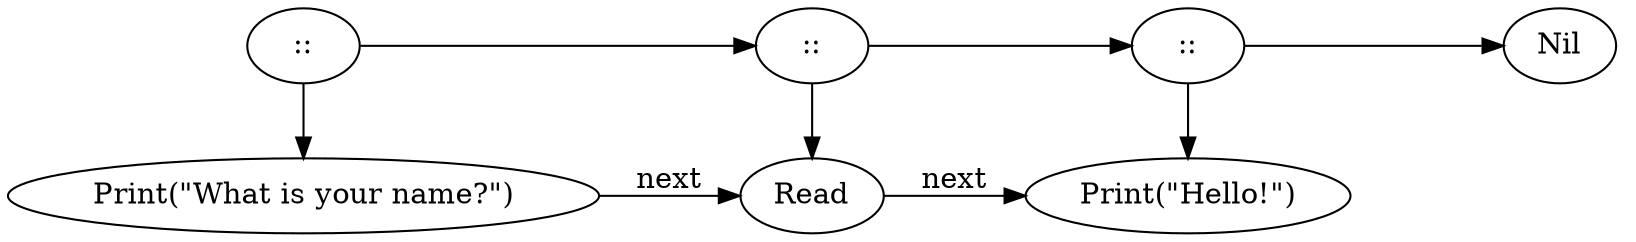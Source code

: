 digraph {
    rankdir=LR

    cons1[label="::" class="disabled"]
    cons2[label="::" class="disabled"]
    cons3[label="::" class="disabled"]
    nil[label="Nil"]

    cons1 -> cons2[class="disabled"]
    cons2 -> cons3[class="start,disabled"]
    cons3 -> nil[class="disabled"]
    stop[label="Stop" style="invis"]

    print1[label="Print(\"What is your name?\")" class="start,disabled"]
    read[label="Read" class="disabled"]
    print2[label="Print(\"Hello!\")" class="disabled"]

    {
        rank=same
        cons1 -> print1[class="disabled"]
    }
    {
        rank=same
        cons2 -> read[class="disabled"]
    }
    {
        rank=same
        cons3 -> print2[class="disabled"]
    }

    print1 -> read[label="next" class="disabled"]
    read -> print2[label="next" class="disabled"]
    print2 -> stop[label="next" style="invis"]
}
